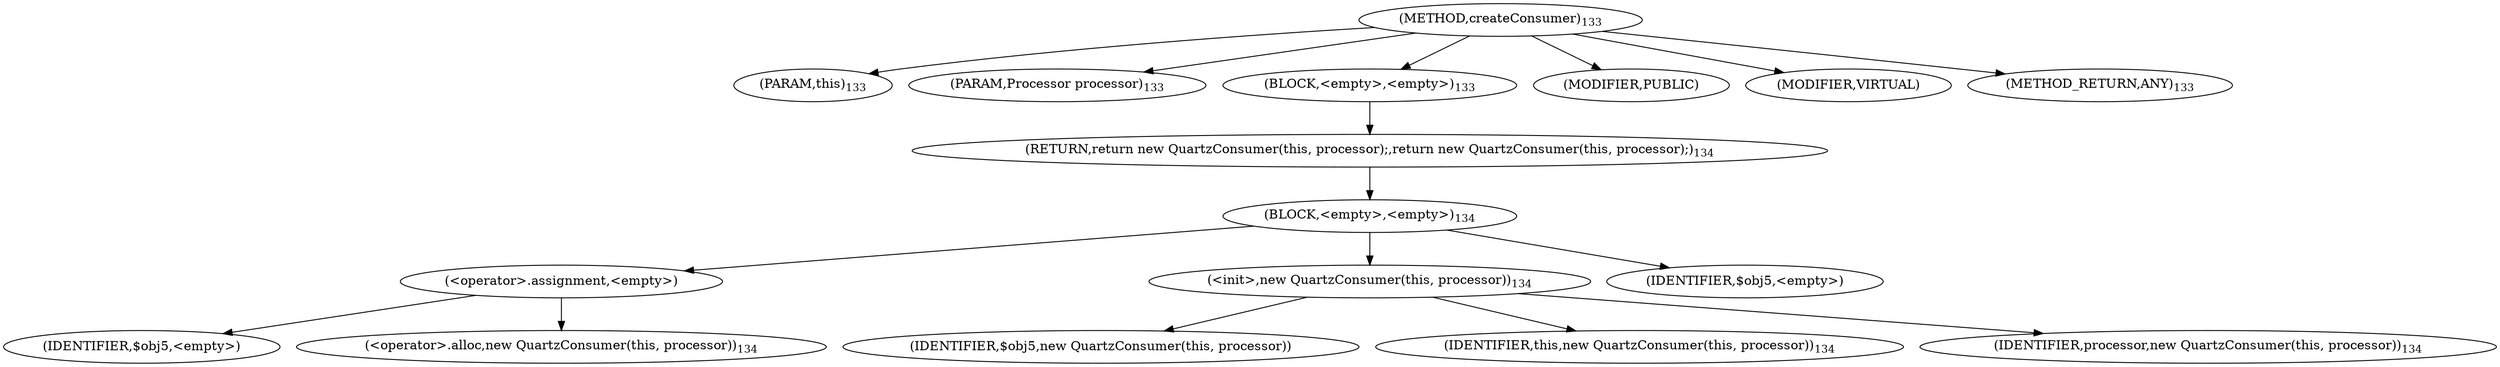 digraph "createConsumer" {  
"330" [label = <(METHOD,createConsumer)<SUB>133</SUB>> ]
"22" [label = <(PARAM,this)<SUB>133</SUB>> ]
"331" [label = <(PARAM,Processor processor)<SUB>133</SUB>> ]
"332" [label = <(BLOCK,&lt;empty&gt;,&lt;empty&gt;)<SUB>133</SUB>> ]
"333" [label = <(RETURN,return new QuartzConsumer(this, processor);,return new QuartzConsumer(this, processor);)<SUB>134</SUB>> ]
"334" [label = <(BLOCK,&lt;empty&gt;,&lt;empty&gt;)<SUB>134</SUB>> ]
"335" [label = <(&lt;operator&gt;.assignment,&lt;empty&gt;)> ]
"336" [label = <(IDENTIFIER,$obj5,&lt;empty&gt;)> ]
"337" [label = <(&lt;operator&gt;.alloc,new QuartzConsumer(this, processor))<SUB>134</SUB>> ]
"338" [label = <(&lt;init&gt;,new QuartzConsumer(this, processor))<SUB>134</SUB>> ]
"339" [label = <(IDENTIFIER,$obj5,new QuartzConsumer(this, processor))> ]
"21" [label = <(IDENTIFIER,this,new QuartzConsumer(this, processor))<SUB>134</SUB>> ]
"340" [label = <(IDENTIFIER,processor,new QuartzConsumer(this, processor))<SUB>134</SUB>> ]
"341" [label = <(IDENTIFIER,$obj5,&lt;empty&gt;)> ]
"342" [label = <(MODIFIER,PUBLIC)> ]
"343" [label = <(MODIFIER,VIRTUAL)> ]
"344" [label = <(METHOD_RETURN,ANY)<SUB>133</SUB>> ]
  "330" -> "22" 
  "330" -> "331" 
  "330" -> "332" 
  "330" -> "342" 
  "330" -> "343" 
  "330" -> "344" 
  "332" -> "333" 
  "333" -> "334" 
  "334" -> "335" 
  "334" -> "338" 
  "334" -> "341" 
  "335" -> "336" 
  "335" -> "337" 
  "338" -> "339" 
  "338" -> "21" 
  "338" -> "340" 
}
